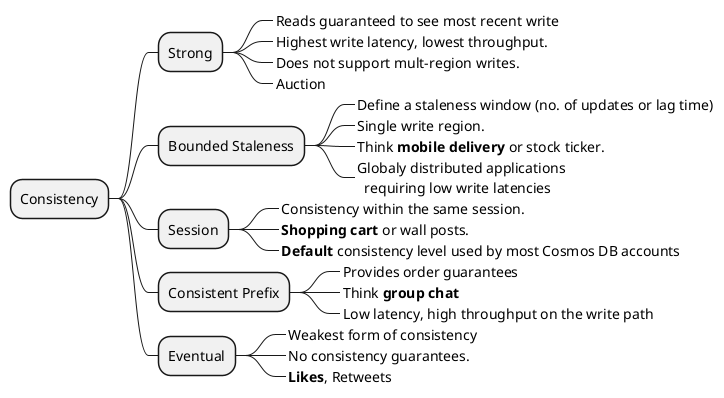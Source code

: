 
@startmindmap "Consistency"

+ Consistency
++ Strong
+++_ Reads guaranteed to see most recent write
+++_ Highest write latency, lowest throughput.
+++_ Does not support mult-region writes.
+++_ Auction
++ Bounded Staleness
+++_ Define a staleness window (no. of updates or lag time)
+++_ Single write region.
+++_ Think **mobile delivery** or stock ticker.
+++_ Globaly distributed applications\n  requiring low write latencies
++ Session
+++_ Consistency within the same session.
+++_ **Shopping cart** or wall posts.
+++_ **Default** consistency level used by most Cosmos DB accounts
++ Consistent Prefix
+++_ Provides order guarantees
+++_ Think **group chat**
+++_ Low latency, high throughput on the write path
++ Eventual
+++_ Weakest form of consistency
+++_ No consistency guarantees.
+++_ **Likes**, Retweets 

@endmindmap